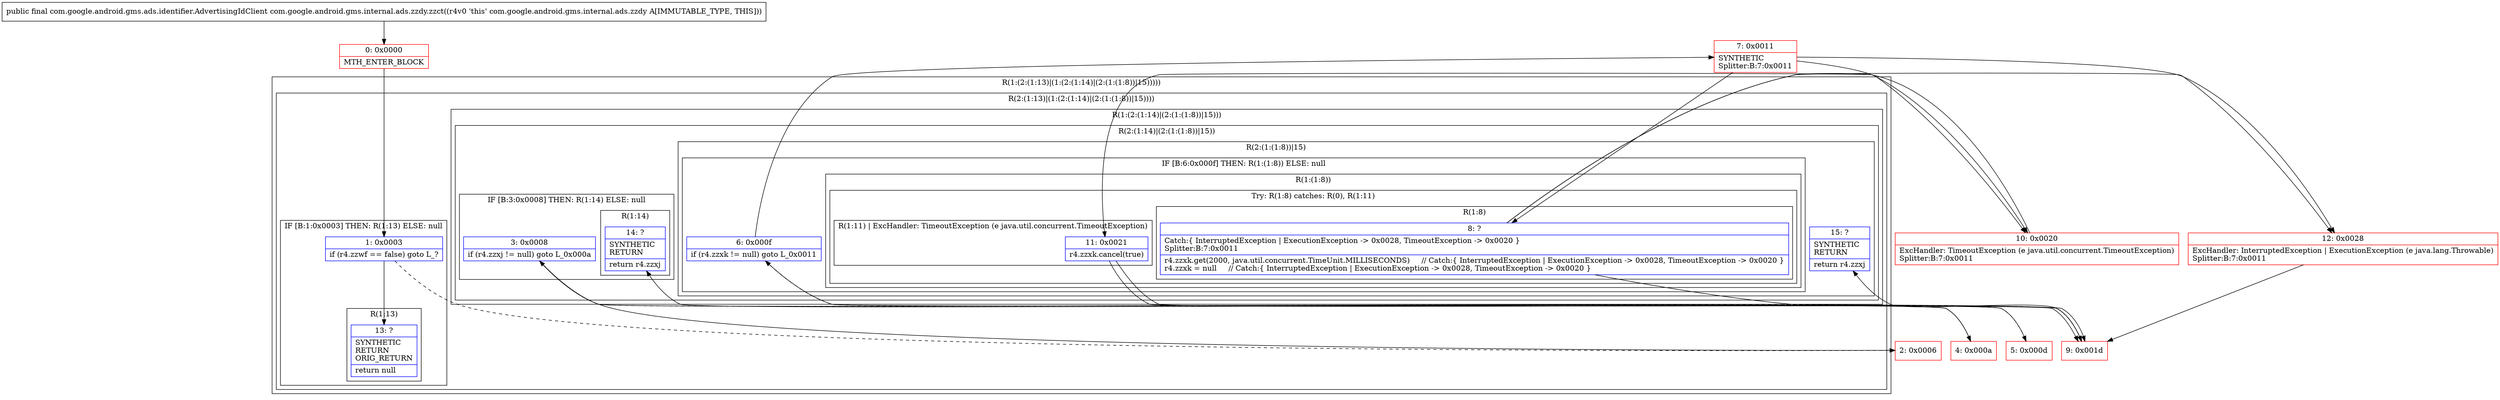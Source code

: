 digraph "CFG forcom.google.android.gms.internal.ads.zzdy.zzct()Lcom\/google\/android\/gms\/ads\/identifier\/AdvertisingIdClient;" {
subgraph cluster_Region_1273956887 {
label = "R(1:(2:(1:13)|(1:(2:(1:14)|(2:(1:(1:8))|15)))))";
node [shape=record,color=blue];
subgraph cluster_Region_2046857347 {
label = "R(2:(1:13)|(1:(2:(1:14)|(2:(1:(1:8))|15))))";
node [shape=record,color=blue];
subgraph cluster_IfRegion_1271758052 {
label = "IF [B:1:0x0003] THEN: R(1:13) ELSE: null";
node [shape=record,color=blue];
Node_1 [shape=record,label="{1\:\ 0x0003|if (r4.zzwf == false) goto L_?\l}"];
subgraph cluster_Region_1517812313 {
label = "R(1:13)";
node [shape=record,color=blue];
Node_13 [shape=record,label="{13\:\ ?|SYNTHETIC\lRETURN\lORIG_RETURN\l|return null\l}"];
}
}
subgraph cluster_Region_1769733298 {
label = "R(1:(2:(1:14)|(2:(1:(1:8))|15)))";
node [shape=record,color=blue];
subgraph cluster_Region_394390934 {
label = "R(2:(1:14)|(2:(1:(1:8))|15))";
node [shape=record,color=blue];
subgraph cluster_IfRegion_931891678 {
label = "IF [B:3:0x0008] THEN: R(1:14) ELSE: null";
node [shape=record,color=blue];
Node_3 [shape=record,label="{3\:\ 0x0008|if (r4.zzxj != null) goto L_0x000a\l}"];
subgraph cluster_Region_1389037636 {
label = "R(1:14)";
node [shape=record,color=blue];
Node_14 [shape=record,label="{14\:\ ?|SYNTHETIC\lRETURN\l|return r4.zzxj\l}"];
}
}
subgraph cluster_Region_1684271299 {
label = "R(2:(1:(1:8))|15)";
node [shape=record,color=blue];
subgraph cluster_IfRegion_2081836164 {
label = "IF [B:6:0x000f] THEN: R(1:(1:8)) ELSE: null";
node [shape=record,color=blue];
Node_6 [shape=record,label="{6\:\ 0x000f|if (r4.zzxk != null) goto L_0x0011\l}"];
subgraph cluster_Region_389607329 {
label = "R(1:(1:8))";
node [shape=record,color=blue];
subgraph cluster_TryCatchRegion_498813994 {
label = "Try: R(1:8) catches: R(0), R(1:11)";
node [shape=record,color=blue];
subgraph cluster_Region_1713717942 {
label = "R(1:8)";
node [shape=record,color=blue];
Node_8 [shape=record,label="{8\:\ ?|Catch:\{ InterruptedException \| ExecutionException \-\> 0x0028, TimeoutException \-\> 0x0020 \}\lSplitter:B:7:0x0011\l|r4.zzxk.get(2000, java.util.concurrent.TimeUnit.MILLISECONDS)     \/\/ Catch:\{ InterruptedException \| ExecutionException \-\> 0x0028, TimeoutException \-\> 0x0020 \}\lr4.zzxk = null     \/\/ Catch:\{ InterruptedException \| ExecutionException \-\> 0x0028, TimeoutException \-\> 0x0020 \}\l}"];
}
subgraph cluster_Region_672747674 {
label = "R(0) | ExcHandler: InterruptedException \| ExecutionException (e java.lang.Throwable)\l";
node [shape=record,color=blue];
}
subgraph cluster_Region_2022504415 {
label = "R(1:11) | ExcHandler: TimeoutException (e java.util.concurrent.TimeoutException)\l";
node [shape=record,color=blue];
Node_11 [shape=record,label="{11\:\ 0x0021|r4.zzxk.cancel(true)\l}"];
}
}
}
}
Node_15 [shape=record,label="{15\:\ ?|SYNTHETIC\lRETURN\l|return r4.zzxj\l}"];
}
}
}
}
}
subgraph cluster_Region_672747674 {
label = "R(0) | ExcHandler: InterruptedException \| ExecutionException (e java.lang.Throwable)\l";
node [shape=record,color=blue];
}
subgraph cluster_Region_2022504415 {
label = "R(1:11) | ExcHandler: TimeoutException (e java.util.concurrent.TimeoutException)\l";
node [shape=record,color=blue];
Node_11 [shape=record,label="{11\:\ 0x0021|r4.zzxk.cancel(true)\l}"];
}
Node_0 [shape=record,color=red,label="{0\:\ 0x0000|MTH_ENTER_BLOCK\l}"];
Node_2 [shape=record,color=red,label="{2\:\ 0x0006}"];
Node_4 [shape=record,color=red,label="{4\:\ 0x000a}"];
Node_5 [shape=record,color=red,label="{5\:\ 0x000d}"];
Node_7 [shape=record,color=red,label="{7\:\ 0x0011|SYNTHETIC\lSplitter:B:7:0x0011\l}"];
Node_9 [shape=record,color=red,label="{9\:\ 0x001d}"];
Node_10 [shape=record,color=red,label="{10\:\ 0x0020|ExcHandler: TimeoutException (e java.util.concurrent.TimeoutException)\lSplitter:B:7:0x0011\l}"];
Node_12 [shape=record,color=red,label="{12\:\ 0x0028|ExcHandler: InterruptedException \| ExecutionException (e java.lang.Throwable)\lSplitter:B:7:0x0011\l}"];
MethodNode[shape=record,label="{public final com.google.android.gms.ads.identifier.AdvertisingIdClient com.google.android.gms.internal.ads.zzdy.zzct((r4v0 'this' com.google.android.gms.internal.ads.zzdy A[IMMUTABLE_TYPE, THIS])) }"];
MethodNode -> Node_0;
Node_1 -> Node_2[style=dashed];
Node_1 -> Node_13;
Node_3 -> Node_4;
Node_3 -> Node_5[style=dashed];
Node_6 -> Node_7;
Node_6 -> Node_9[style=dashed];
Node_8 -> Node_9;
Node_8 -> Node_12;
Node_8 -> Node_10;
Node_11 -> Node_9;
Node_11 -> Node_9;
Node_0 -> Node_1;
Node_2 -> Node_3;
Node_4 -> Node_14;
Node_5 -> Node_6;
Node_7 -> Node_8;
Node_7 -> Node_12;
Node_7 -> Node_10;
Node_9 -> Node_15;
Node_10 -> Node_11;
Node_12 -> Node_9;
}

